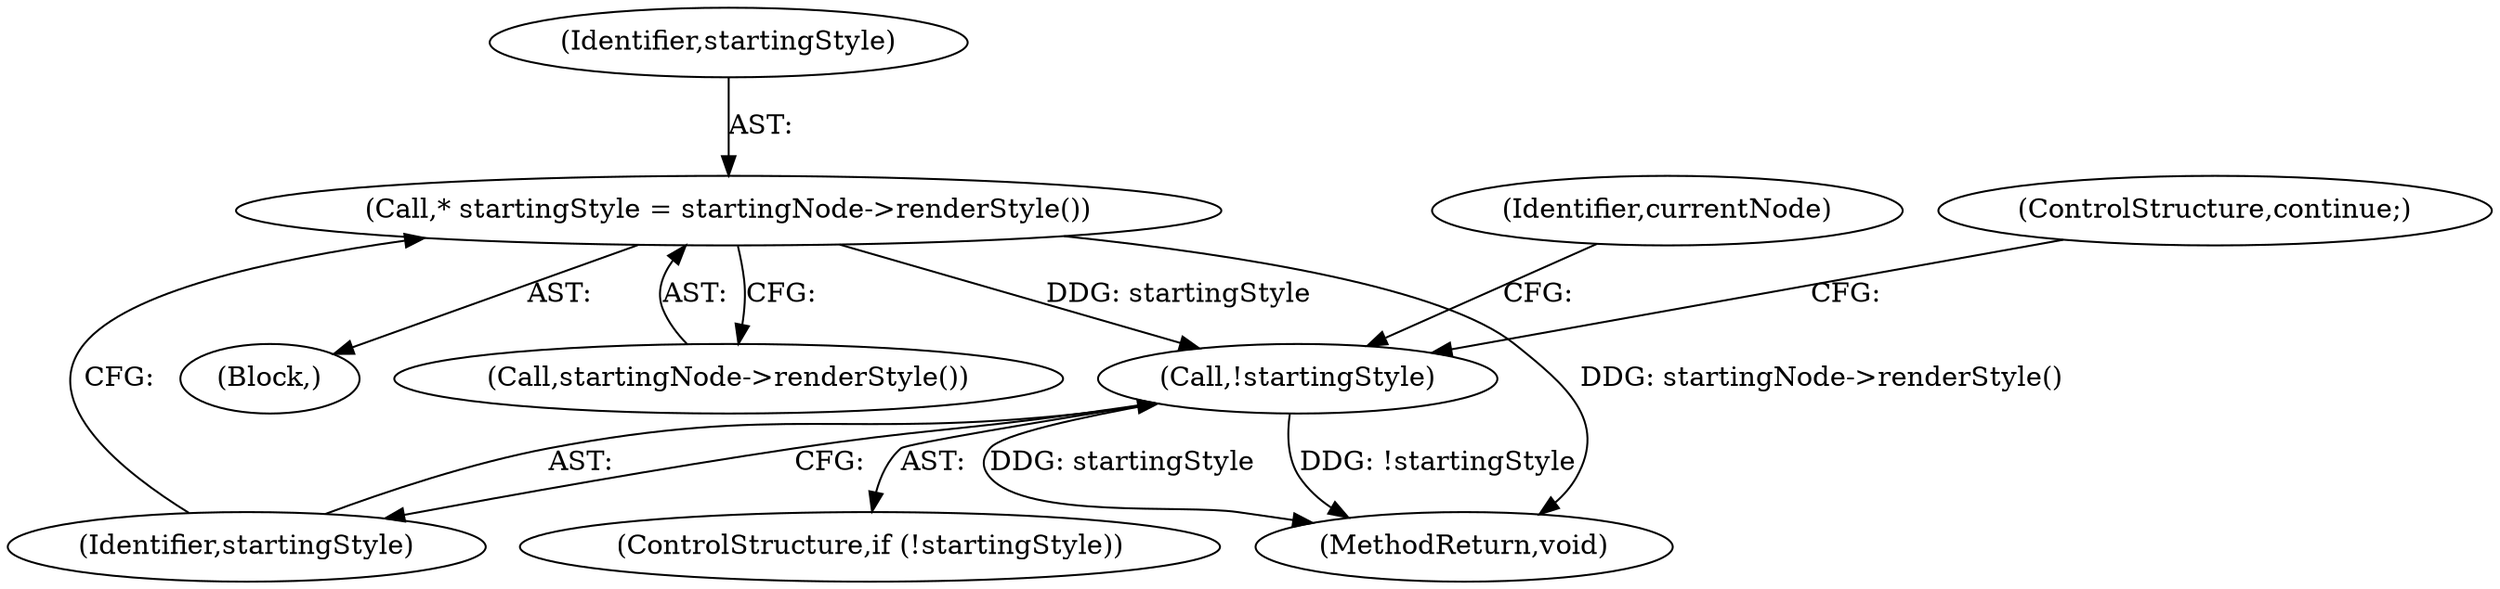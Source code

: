 digraph "0_Chrome_b2b21468c1f7f08b30a7c1755316f6026c50eb2a@pointer" {
"1000139" [label="(Call,* startingStyle = startingNode->renderStyle())"];
"1000143" [label="(Call,!startingStyle)"];
"1000144" [label="(Identifier,startingStyle)"];
"1000142" [label="(ControlStructure,if (!startingStyle))"];
"1000148" [label="(Identifier,currentNode)"];
"1000139" [label="(Call,* startingStyle = startingNode->renderStyle())"];
"1000122" [label="(Block,)"];
"1000143" [label="(Call,!startingStyle)"];
"1000253" [label="(MethodReturn,void)"];
"1000141" [label="(Call,startingNode->renderStyle())"];
"1000145" [label="(ControlStructure,continue;)"];
"1000140" [label="(Identifier,startingStyle)"];
"1000139" -> "1000122"  [label="AST: "];
"1000139" -> "1000141"  [label="CFG: "];
"1000140" -> "1000139"  [label="AST: "];
"1000141" -> "1000139"  [label="AST: "];
"1000144" -> "1000139"  [label="CFG: "];
"1000139" -> "1000253"  [label="DDG: startingNode->renderStyle()"];
"1000139" -> "1000143"  [label="DDG: startingStyle"];
"1000143" -> "1000142"  [label="AST: "];
"1000143" -> "1000144"  [label="CFG: "];
"1000144" -> "1000143"  [label="AST: "];
"1000145" -> "1000143"  [label="CFG: "];
"1000148" -> "1000143"  [label="CFG: "];
"1000143" -> "1000253"  [label="DDG: startingStyle"];
"1000143" -> "1000253"  [label="DDG: !startingStyle"];
}
